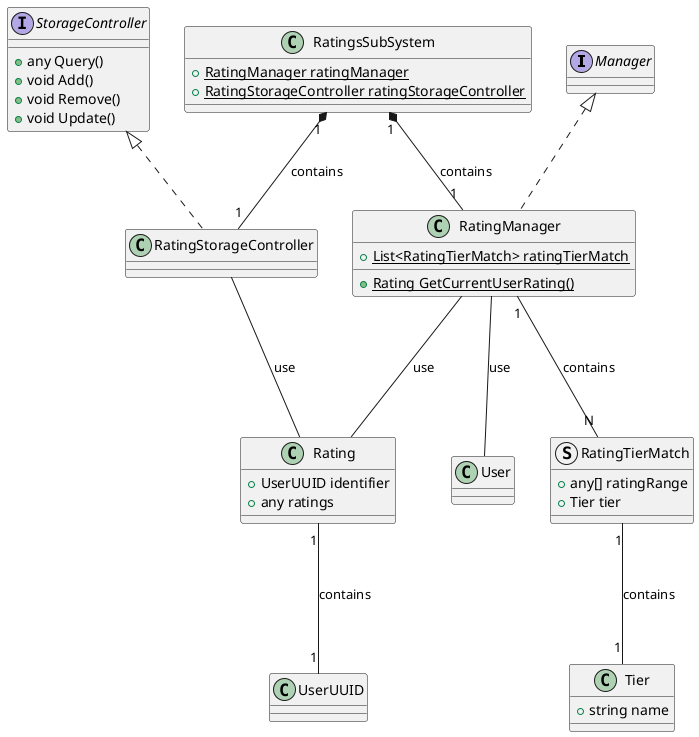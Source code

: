 @startuml
Interface Manager
Interface StorageController {
    + any Query()
    + void Add()
    + void Remove()
    + void Update()
}

class Tier {
    + string name
}

struct RatingTierMatch {
    + any[] ratingRange
    + Tier tier
}
RatingTierMatch "1" --- "1" Tier : contains

class Rating {
    + UserUUID identifier
    + any ratings
}
Rating "1" --- "1" UserUUID : contains

class RatingManager implements Manager {
    + {static} List<RatingTierMatch> ratingTierMatch
    + {static} Rating GetCurrentUserRating()
}
RatingManager "1" --- "N" RatingTierMatch : contains
RatingManager --- User : use
RatingManager --- Rating : use

class RatingStorageController implements StorageController {}
RatingStorageController --- Rating : use

class RatingsSubSystem {
    + {static} RatingManager ratingManager
    + {static} RatingStorageController ratingStorageController
}

RatingsSubSystem "1" *-- "1" RatingManager : contains
RatingsSubSystem "1" *-- "1" RatingStorageController : contains

@enduml
